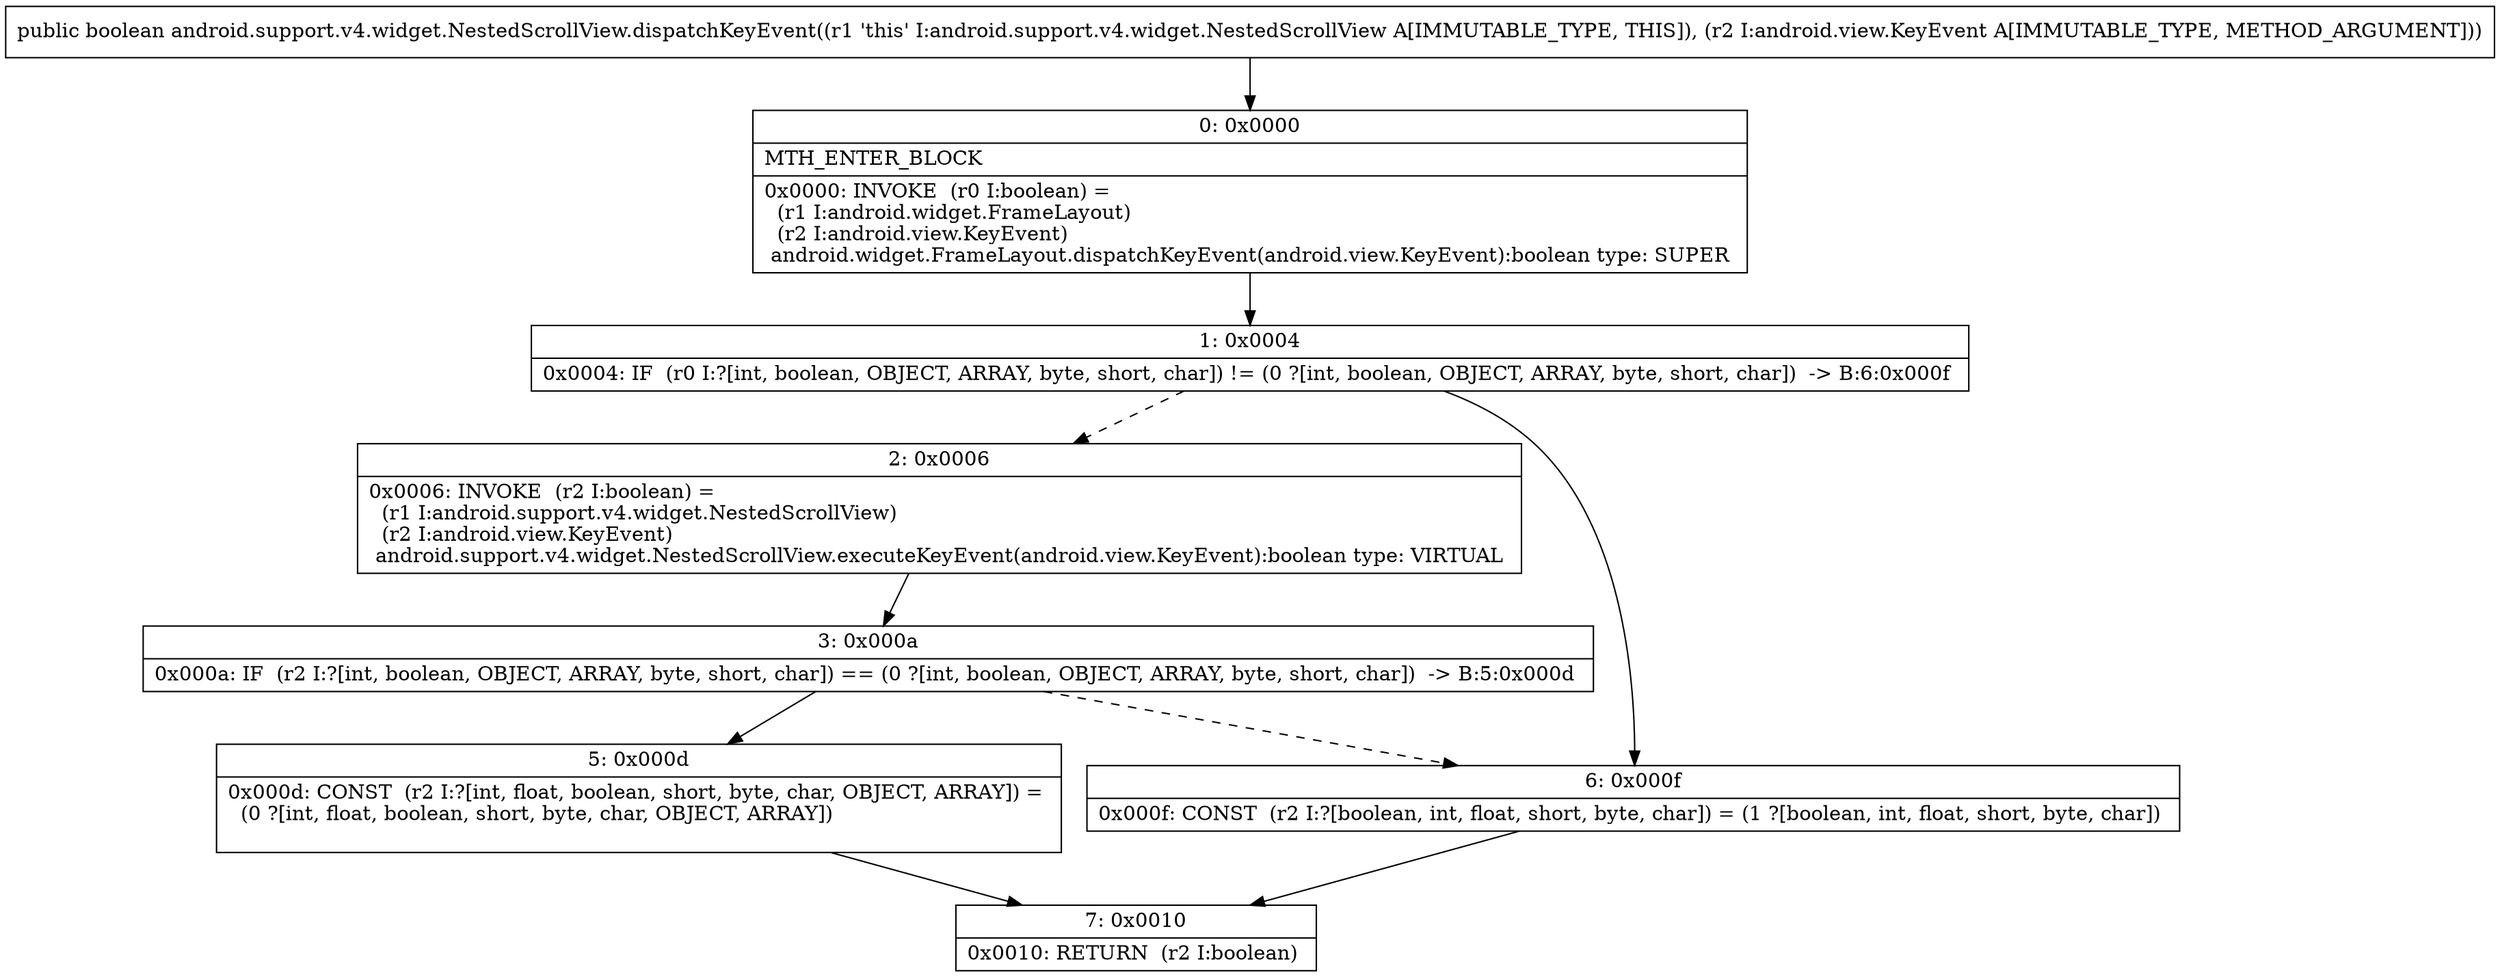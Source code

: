 digraph "CFG forandroid.support.v4.widget.NestedScrollView.dispatchKeyEvent(Landroid\/view\/KeyEvent;)Z" {
Node_0 [shape=record,label="{0\:\ 0x0000|MTH_ENTER_BLOCK\l|0x0000: INVOKE  (r0 I:boolean) = \l  (r1 I:android.widget.FrameLayout)\l  (r2 I:android.view.KeyEvent)\l android.widget.FrameLayout.dispatchKeyEvent(android.view.KeyEvent):boolean type: SUPER \l}"];
Node_1 [shape=record,label="{1\:\ 0x0004|0x0004: IF  (r0 I:?[int, boolean, OBJECT, ARRAY, byte, short, char]) != (0 ?[int, boolean, OBJECT, ARRAY, byte, short, char])  \-\> B:6:0x000f \l}"];
Node_2 [shape=record,label="{2\:\ 0x0006|0x0006: INVOKE  (r2 I:boolean) = \l  (r1 I:android.support.v4.widget.NestedScrollView)\l  (r2 I:android.view.KeyEvent)\l android.support.v4.widget.NestedScrollView.executeKeyEvent(android.view.KeyEvent):boolean type: VIRTUAL \l}"];
Node_3 [shape=record,label="{3\:\ 0x000a|0x000a: IF  (r2 I:?[int, boolean, OBJECT, ARRAY, byte, short, char]) == (0 ?[int, boolean, OBJECT, ARRAY, byte, short, char])  \-\> B:5:0x000d \l}"];
Node_5 [shape=record,label="{5\:\ 0x000d|0x000d: CONST  (r2 I:?[int, float, boolean, short, byte, char, OBJECT, ARRAY]) = \l  (0 ?[int, float, boolean, short, byte, char, OBJECT, ARRAY])\l \l}"];
Node_6 [shape=record,label="{6\:\ 0x000f|0x000f: CONST  (r2 I:?[boolean, int, float, short, byte, char]) = (1 ?[boolean, int, float, short, byte, char]) \l}"];
Node_7 [shape=record,label="{7\:\ 0x0010|0x0010: RETURN  (r2 I:boolean) \l}"];
MethodNode[shape=record,label="{public boolean android.support.v4.widget.NestedScrollView.dispatchKeyEvent((r1 'this' I:android.support.v4.widget.NestedScrollView A[IMMUTABLE_TYPE, THIS]), (r2 I:android.view.KeyEvent A[IMMUTABLE_TYPE, METHOD_ARGUMENT])) }"];
MethodNode -> Node_0;
Node_0 -> Node_1;
Node_1 -> Node_2[style=dashed];
Node_1 -> Node_6;
Node_2 -> Node_3;
Node_3 -> Node_5;
Node_3 -> Node_6[style=dashed];
Node_5 -> Node_7;
Node_6 -> Node_7;
}

